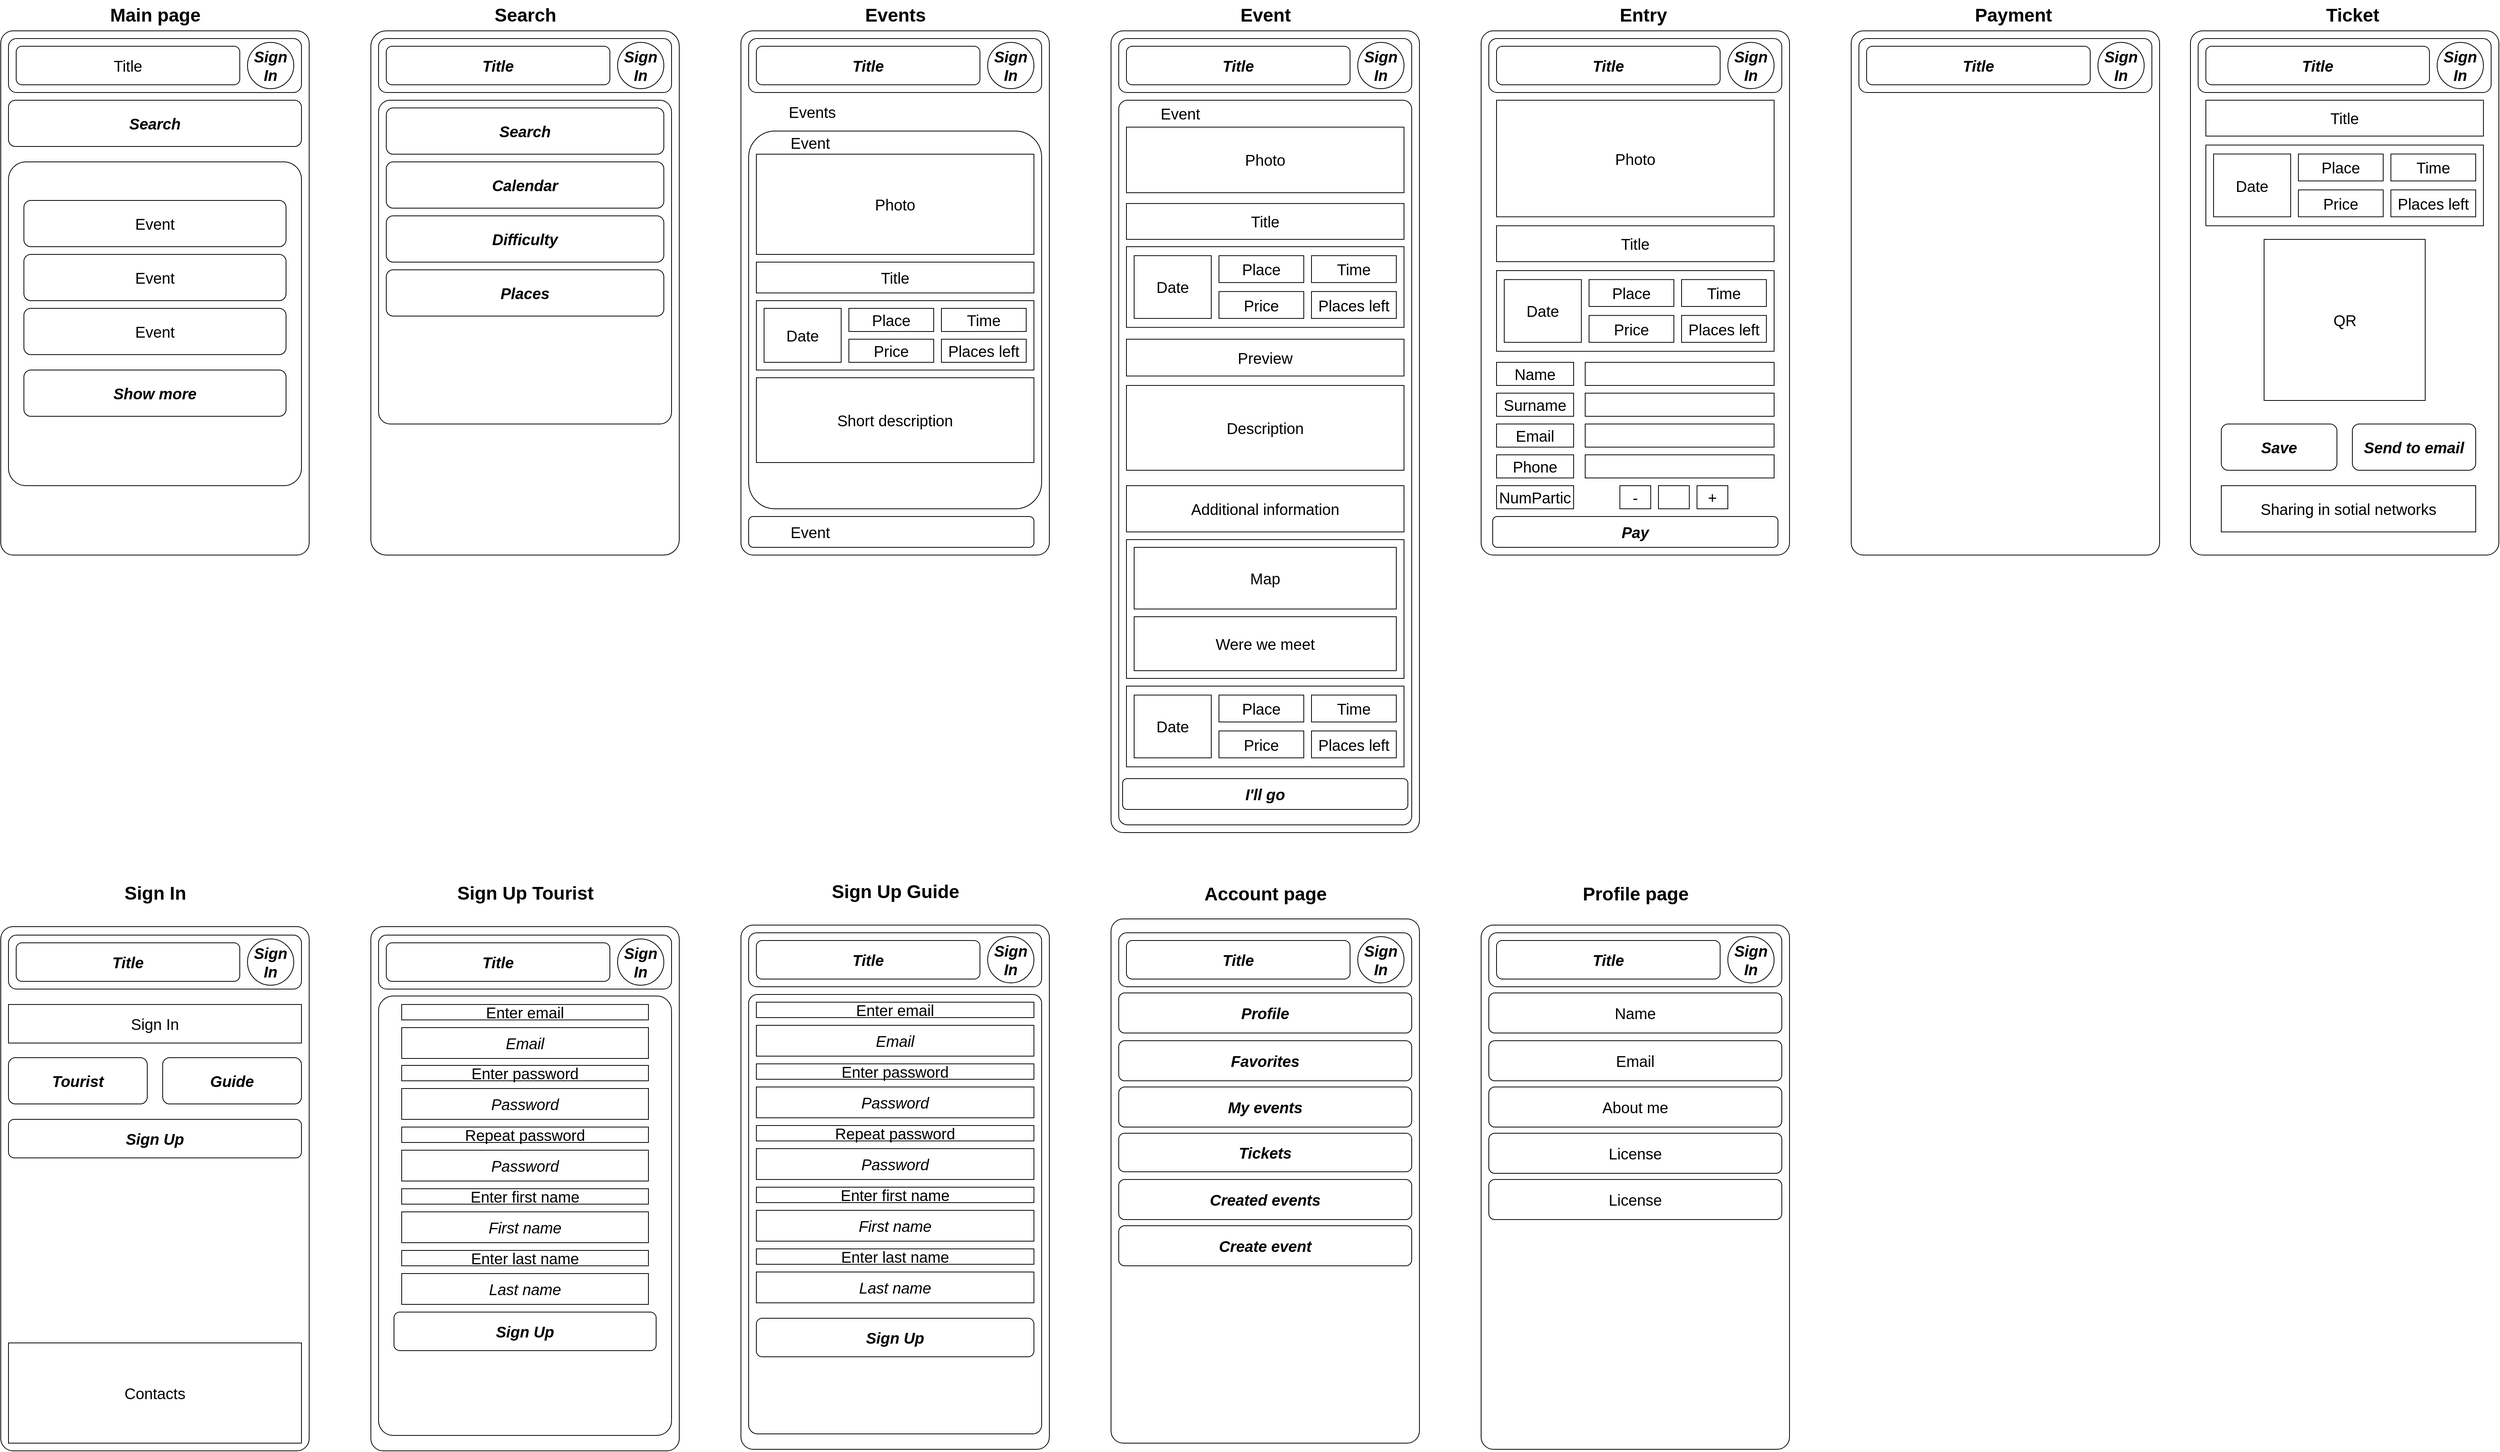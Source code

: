 <mxfile version="17.2.4" type="device" pages="2"><diagram id="Or9X5rwQMXq3sK1BI55l" name="Страница 1"><mxGraphModel dx="1289" dy="1193" grid="1" gridSize="10" guides="1" tooltips="1" connect="1" arrows="1" fold="1" page="1" pageScale="1" pageWidth="3300" pageHeight="2339" math="0" shadow="0"><root><mxCell id="0"/><mxCell id="1" parent="0"/><mxCell id="UX6p7ovfD9A0KJirAvox-185" value="" style="rounded=1;whiteSpace=wrap;html=1;fillColor=none;arcSize=4;" parent="1" vertex="1"><mxGeometry x="2440" y="40" width="400" height="680" as="geometry"/></mxCell><mxCell id="UX6p7ovfD9A0KJirAvox-59" value="" style="rounded=1;whiteSpace=wrap;html=1;fillColor=none;arcSize=4;" parent="1" vertex="1"><mxGeometry x="1480" y="40" width="400" height="1040" as="geometry"/></mxCell><mxCell id="UX6p7ovfD9A0KJirAvox-88" value="" style="rounded=0;whiteSpace=wrap;html=1;fontSize=20;fillColor=none;" parent="1" vertex="1"><mxGeometry x="1500" y="700" width="360" height="180" as="geometry"/></mxCell><mxCell id="UX6p7ovfD9A0KJirAvox-65" value="" style="rounded=1;whiteSpace=wrap;html=1;fillColor=none;arcSize=3;" parent="1" vertex="1"><mxGeometry x="1490" y="130" width="380" height="940" as="geometry"/></mxCell><mxCell id="_Z68udTnK4cWiZSGO0DF-2" value="" style="rounded=1;whiteSpace=wrap;html=1;fillColor=none;arcSize=4;" parent="1" vertex="1"><mxGeometry x="520" y="1202" width="400" height="680" as="geometry"/></mxCell><mxCell id="_Z68udTnK4cWiZSGO0DF-22" value="" style="rounded=1;whiteSpace=wrap;html=1;fontSize=20;fillColor=none;arcSize=5;" parent="1" vertex="1"><mxGeometry x="530" y="1292" width="380" height="570" as="geometry"/></mxCell><mxCell id="UX6p7ovfD9A0KJirAvox-219" value="" style="rounded=1;whiteSpace=wrap;html=1;fillColor=none;arcSize=4;" parent="1" vertex="1"><mxGeometry x="2880" y="40" width="400" height="680" as="geometry"/></mxCell><mxCell id="UX6p7ovfD9A0KJirAvox-231" value="" style="rounded=0;whiteSpace=wrap;html=1;fontSize=20;fillColor=none;" parent="1" vertex="1"><mxGeometry x="2900" y="188.158" width="360" height="104.694" as="geometry"/></mxCell><mxCell id="UX6p7ovfD9A0KJirAvox-1" value="" style="rounded=1;whiteSpace=wrap;html=1;fillColor=none;arcSize=4;" parent="1" vertex="1"><mxGeometry x="40" y="40" width="400" height="680" as="geometry"/></mxCell><mxCell id="UX6p7ovfD9A0KJirAvox-12" value="" style="group" parent="1" vertex="1" connectable="0"><mxGeometry x="50" y="210" width="380" height="420" as="geometry"/></mxCell><mxCell id="UX6p7ovfD9A0KJirAvox-6" value="" style="rounded=1;whiteSpace=wrap;html=1;fillColor=none;arcSize=6;" parent="UX6p7ovfD9A0KJirAvox-12" vertex="1"><mxGeometry width="380" height="420" as="geometry"/></mxCell><mxCell id="UX6p7ovfD9A0KJirAvox-7" value="&lt;font style=&quot;font-size: 20px&quot;&gt;Event&lt;/font&gt;" style="rounded=1;whiteSpace=wrap;html=1;fillColor=none;" parent="UX6p7ovfD9A0KJirAvox-12" vertex="1"><mxGeometry x="20" y="50" width="340" height="60" as="geometry"/></mxCell><mxCell id="UX6p7ovfD9A0KJirAvox-8" value="&lt;font style=&quot;font-size: 20px&quot;&gt;Event&lt;/font&gt;" style="rounded=1;whiteSpace=wrap;html=1;fillColor=none;" parent="UX6p7ovfD9A0KJirAvox-12" vertex="1"><mxGeometry x="20" y="120" width="340" height="60" as="geometry"/></mxCell><mxCell id="UX6p7ovfD9A0KJirAvox-9" value="&lt;font style=&quot;font-size: 20px&quot;&gt;Event&lt;/font&gt;" style="rounded=1;whiteSpace=wrap;html=1;fillColor=none;" parent="UX6p7ovfD9A0KJirAvox-12" vertex="1"><mxGeometry x="20" y="190" width="340" height="60" as="geometry"/></mxCell><mxCell id="UX6p7ovfD9A0KJirAvox-10" value="&lt;font style=&quot;font-size: 20px&quot;&gt;&lt;i&gt;&lt;b&gt;Show more&lt;/b&gt;&lt;/i&gt;&lt;/font&gt;" style="rounded=1;whiteSpace=wrap;html=1;fillColor=none;" parent="UX6p7ovfD9A0KJirAvox-12" vertex="1"><mxGeometry x="20" y="270" width="340" height="60" as="geometry"/></mxCell><mxCell id="UX6p7ovfD9A0KJirAvox-13" value="&lt;font style=&quot;font-size: 20px&quot;&gt;&lt;b&gt;&lt;i&gt;Search&lt;/i&gt;&lt;/b&gt;&lt;/font&gt;" style="rounded=1;whiteSpace=wrap;html=1;fillColor=none;" parent="1" vertex="1"><mxGeometry x="50" y="130" width="380" height="60" as="geometry"/></mxCell><mxCell id="UX6p7ovfD9A0KJirAvox-14" value="" style="rounded=1;whiteSpace=wrap;html=1;fillColor=none;arcSize=5;" parent="1" vertex="1"><mxGeometry x="520" y="40" width="400" height="680" as="geometry"/></mxCell><mxCell id="UX6p7ovfD9A0KJirAvox-18" value="" style="group" parent="1" vertex="1" connectable="0"><mxGeometry x="530" y="130" width="380" height="420" as="geometry"/></mxCell><mxCell id="UX6p7ovfD9A0KJirAvox-19" value="" style="rounded=1;whiteSpace=wrap;html=1;fillColor=none;arcSize=4;" parent="UX6p7ovfD9A0KJirAvox-18" vertex="1"><mxGeometry width="380" height="420" as="geometry"/></mxCell><mxCell id="UX6p7ovfD9A0KJirAvox-20" value="&lt;font style=&quot;font-size: 20px&quot;&gt;Search&lt;/font&gt;" style="rounded=1;whiteSpace=wrap;html=1;fillColor=none;fontStyle=3" parent="UX6p7ovfD9A0KJirAvox-18" vertex="1"><mxGeometry x="10" y="10" width="360" height="60" as="geometry"/></mxCell><mxCell id="UX6p7ovfD9A0KJirAvox-25" value="&lt;font style=&quot;font-size: 20px&quot;&gt;Calendar&lt;/font&gt;" style="rounded=1;whiteSpace=wrap;html=1;fillColor=none;fontStyle=3" parent="UX6p7ovfD9A0KJirAvox-18" vertex="1"><mxGeometry x="10" y="80" width="360" height="60" as="geometry"/></mxCell><mxCell id="UX6p7ovfD9A0KJirAvox-26" value="&lt;font style=&quot;font-size: 20px&quot;&gt;Difficulty&lt;/font&gt;" style="rounded=1;whiteSpace=wrap;html=1;fillColor=none;fontStyle=3" parent="UX6p7ovfD9A0KJirAvox-18" vertex="1"><mxGeometry x="10" y="150" width="360" height="60" as="geometry"/></mxCell><mxCell id="UX6p7ovfD9A0KJirAvox-27" value="&lt;font style=&quot;font-size: 20px&quot;&gt;Places&lt;/font&gt;" style="rounded=1;whiteSpace=wrap;html=1;fillColor=none;fontStyle=3" parent="UX6p7ovfD9A0KJirAvox-18" vertex="1"><mxGeometry x="10" y="220" width="360" height="60" as="geometry"/></mxCell><mxCell id="UX6p7ovfD9A0KJirAvox-29" value="" style="rounded=1;whiteSpace=wrap;html=1;fillColor=none;arcSize=4;" parent="1" vertex="1"><mxGeometry x="1000" y="40" width="400" height="680" as="geometry"/></mxCell><mxCell id="UX6p7ovfD9A0KJirAvox-55" value="" style="group" parent="1" vertex="1" connectable="0"><mxGeometry x="1010" y="170" width="380" height="490" as="geometry"/></mxCell><mxCell id="UX6p7ovfD9A0KJirAvox-34" value="" style="rounded=1;whiteSpace=wrap;html=1;fillColor=none;arcSize=9;" parent="UX6p7ovfD9A0KJirAvox-55" vertex="1"><mxGeometry width="380" height="490" as="geometry"/></mxCell><mxCell id="UX6p7ovfD9A0KJirAvox-45" value="Photo" style="rounded=0;whiteSpace=wrap;html=1;fontSize=20;fillColor=none;" parent="UX6p7ovfD9A0KJirAvox-55" vertex="1"><mxGeometry x="10" y="30" width="360" height="130" as="geometry"/></mxCell><mxCell id="UX6p7ovfD9A0KJirAvox-46" value="Title" style="rounded=0;whiteSpace=wrap;html=1;fontSize=20;fillColor=none;" parent="UX6p7ovfD9A0KJirAvox-55" vertex="1"><mxGeometry x="10" y="170" width="360" height="40" as="geometry"/></mxCell><mxCell id="UX6p7ovfD9A0KJirAvox-47" value="" style="rounded=0;whiteSpace=wrap;html=1;fontSize=20;fillColor=none;" parent="UX6p7ovfD9A0KJirAvox-55" vertex="1"><mxGeometry x="10" y="220" width="360" height="90" as="geometry"/></mxCell><mxCell id="UX6p7ovfD9A0KJirAvox-48" value="Date" style="rounded=0;whiteSpace=wrap;html=1;fontSize=20;fillColor=none;" parent="UX6p7ovfD9A0KJirAvox-55" vertex="1"><mxGeometry x="20" y="230" width="100" height="70" as="geometry"/></mxCell><mxCell id="UX6p7ovfD9A0KJirAvox-49" value="Place" style="rounded=0;whiteSpace=wrap;html=1;fontSize=20;fillColor=none;" parent="UX6p7ovfD9A0KJirAvox-55" vertex="1"><mxGeometry x="130" y="230" width="110" height="30" as="geometry"/></mxCell><mxCell id="UX6p7ovfD9A0KJirAvox-50" value="Time" style="rounded=0;whiteSpace=wrap;html=1;fontSize=20;fillColor=none;" parent="UX6p7ovfD9A0KJirAvox-55" vertex="1"><mxGeometry x="250" y="230" width="110" height="30" as="geometry"/></mxCell><mxCell id="UX6p7ovfD9A0KJirAvox-52" value="Price" style="rounded=0;whiteSpace=wrap;html=1;fontSize=20;fillColor=none;" parent="UX6p7ovfD9A0KJirAvox-55" vertex="1"><mxGeometry x="130" y="270" width="110" height="30" as="geometry"/></mxCell><mxCell id="UX6p7ovfD9A0KJirAvox-53" value="Places left" style="rounded=0;whiteSpace=wrap;html=1;fontSize=20;fillColor=none;" parent="UX6p7ovfD9A0KJirAvox-55" vertex="1"><mxGeometry x="250" y="270" width="110" height="30" as="geometry"/></mxCell><mxCell id="UX6p7ovfD9A0KJirAvox-54" value="Short description" style="rounded=0;whiteSpace=wrap;html=1;fontSize=20;fillColor=none;" parent="UX6p7ovfD9A0KJirAvox-55" vertex="1"><mxGeometry x="10" y="320" width="360" height="110" as="geometry"/></mxCell><mxCell id="UX6p7ovfD9A0KJirAvox-56" value="Event" style="text;html=1;strokeColor=none;fillColor=none;align=center;verticalAlign=middle;whiteSpace=wrap;rounded=0;fontSize=20;" parent="UX6p7ovfD9A0KJirAvox-55" vertex="1"><mxGeometry x="50" width="60" height="30" as="geometry"/></mxCell><mxCell id="UX6p7ovfD9A0KJirAvox-57" value="" style="rounded=1;whiteSpace=wrap;html=1;fontSize=20;fillColor=none;" parent="1" vertex="1"><mxGeometry x="1010" y="670" width="370" height="40" as="geometry"/></mxCell><mxCell id="UX6p7ovfD9A0KJirAvox-58" value="Event" style="text;html=1;strokeColor=none;fillColor=none;align=center;verticalAlign=middle;whiteSpace=wrap;rounded=0;fontSize=20;" parent="1" vertex="1"><mxGeometry x="1060" y="675" width="60" height="30" as="geometry"/></mxCell><mxCell id="UX6p7ovfD9A0KJirAvox-78" value="Events" style="text;html=1;strokeColor=none;fillColor=none;align=left;verticalAlign=middle;whiteSpace=wrap;rounded=0;fontSize=20;" parent="1" vertex="1"><mxGeometry x="1060" y="130" width="60" height="30" as="geometry"/></mxCell><mxCell id="UX6p7ovfD9A0KJirAvox-91" value="Map" style="rounded=0;whiteSpace=wrap;html=1;fontSize=20;fillColor=none;" parent="1" vertex="1"><mxGeometry x="1510" y="710" width="340" height="80" as="geometry"/></mxCell><mxCell id="UX6p7ovfD9A0KJirAvox-95" value="" style="rounded=1;whiteSpace=wrap;html=1;fillColor=none;arcSize=4;" parent="1" vertex="1"><mxGeometry x="1960" y="40" width="400" height="680" as="geometry"/></mxCell><mxCell id="UX6p7ovfD9A0KJirAvox-129" value="Main page" style="text;strokeColor=none;fillColor=none;html=1;fontSize=24;fontStyle=1;verticalAlign=middle;align=center;" parent="1" vertex="1"><mxGeometry x="190" width="100" height="40" as="geometry"/></mxCell><mxCell id="UX6p7ovfD9A0KJirAvox-130" value="Search" style="text;strokeColor=none;fillColor=none;html=1;fontSize=24;fontStyle=1;verticalAlign=middle;align=center;" parent="1" vertex="1"><mxGeometry x="670" width="100" height="40" as="geometry"/></mxCell><mxCell id="UX6p7ovfD9A0KJirAvox-131" value="Events" style="text;strokeColor=none;fillColor=none;html=1;fontSize=24;fontStyle=1;verticalAlign=middle;align=center;" parent="1" vertex="1"><mxGeometry x="1150" width="100" height="40" as="geometry"/></mxCell><mxCell id="UX6p7ovfD9A0KJirAvox-132" value="Event" style="text;strokeColor=none;fillColor=none;html=1;fontSize=24;fontStyle=1;verticalAlign=middle;align=center;" parent="1" vertex="1"><mxGeometry x="1630" width="100" height="40" as="geometry"/></mxCell><mxCell id="UX6p7ovfD9A0KJirAvox-133" value="Entry" style="text;strokeColor=none;fillColor=none;html=1;fontSize=24;fontStyle=1;verticalAlign=middle;align=center;" parent="1" vertex="1"><mxGeometry x="2120" width="100" height="40" as="geometry"/></mxCell><mxCell id="UX6p7ovfD9A0KJirAvox-66" value="Photo" style="rounded=0;whiteSpace=wrap;html=1;fontSize=20;fillColor=none;" parent="1" vertex="1"><mxGeometry x="1500" y="164.9" width="360" height="85.1" as="geometry"/></mxCell><mxCell id="UX6p7ovfD9A0KJirAvox-67" value="Title" style="rounded=0;whiteSpace=wrap;html=1;fontSize=20;fillColor=none;" parent="1" vertex="1"><mxGeometry x="1500" y="263.975" width="360" height="46.531" as="geometry"/></mxCell><mxCell id="UX6p7ovfD9A0KJirAvox-74" value="Preview" style="rounded=0;whiteSpace=wrap;html=1;fontSize=20;fillColor=none;" parent="1" vertex="1"><mxGeometry x="1500" y="440" width="360" height="47.76" as="geometry"/></mxCell><mxCell id="UX6p7ovfD9A0KJirAvox-75" value="Event" style="text;html=1;strokeColor=none;fillColor=none;align=center;verticalAlign=middle;whiteSpace=wrap;rounded=0;fontSize=20;" parent="1" vertex="1"><mxGeometry x="1540" y="130" width="60" height="34.898" as="geometry"/></mxCell><mxCell id="UX6p7ovfD9A0KJirAvox-81" value="" style="group" parent="1" vertex="1" connectable="0"><mxGeometry x="1500" y="889.998" width="360" height="104.694" as="geometry"/></mxCell><mxCell id="UX6p7ovfD9A0KJirAvox-82" value="" style="rounded=0;whiteSpace=wrap;html=1;fontSize=20;fillColor=none;" parent="UX6p7ovfD9A0KJirAvox-81" vertex="1"><mxGeometry width="360" height="104.694" as="geometry"/></mxCell><mxCell id="UX6p7ovfD9A0KJirAvox-83" value="Date" style="rounded=0;whiteSpace=wrap;html=1;fontSize=20;fillColor=none;" parent="UX6p7ovfD9A0KJirAvox-81" vertex="1"><mxGeometry x="10" y="11.633" width="100" height="81.429" as="geometry"/></mxCell><mxCell id="UX6p7ovfD9A0KJirAvox-84" value="Place" style="rounded=0;whiteSpace=wrap;html=1;fontSize=20;fillColor=none;" parent="UX6p7ovfD9A0KJirAvox-81" vertex="1"><mxGeometry x="120" y="11.633" width="110" height="34.898" as="geometry"/></mxCell><mxCell id="UX6p7ovfD9A0KJirAvox-85" value="Time" style="rounded=0;whiteSpace=wrap;html=1;fontSize=20;fillColor=none;" parent="UX6p7ovfD9A0KJirAvox-81" vertex="1"><mxGeometry x="240" y="11.633" width="110" height="34.898" as="geometry"/></mxCell><mxCell id="UX6p7ovfD9A0KJirAvox-86" value="Price" style="rounded=0;whiteSpace=wrap;html=1;fontSize=20;fillColor=none;" parent="UX6p7ovfD9A0KJirAvox-81" vertex="1"><mxGeometry x="120" y="58.163" width="110" height="34.898" as="geometry"/></mxCell><mxCell id="UX6p7ovfD9A0KJirAvox-87" value="Places left" style="rounded=0;whiteSpace=wrap;html=1;fontSize=20;fillColor=none;" parent="UX6p7ovfD9A0KJirAvox-81" vertex="1"><mxGeometry x="240" y="58.163" width="110" height="34.898" as="geometry"/></mxCell><mxCell id="UX6p7ovfD9A0KJirAvox-90" value="&lt;i&gt;&lt;b&gt;I'll go&lt;/b&gt;&lt;/i&gt;" style="rounded=1;whiteSpace=wrap;html=1;fontSize=20;fillColor=none;" parent="1" vertex="1"><mxGeometry x="1495" y="1010" width="370" height="40" as="geometry"/></mxCell><mxCell id="UX6p7ovfD9A0KJirAvox-92" value="Were we meet" style="rounded=0;whiteSpace=wrap;html=1;fontSize=20;fillColor=none;" parent="1" vertex="1"><mxGeometry x="1510" y="800" width="340" height="70" as="geometry"/></mxCell><mxCell id="UX6p7ovfD9A0KJirAvox-94" value="Additional information" style="rounded=0;whiteSpace=wrap;html=1;fontSize=20;fillColor=none;" parent="1" vertex="1"><mxGeometry x="1500" y="630" width="360" height="60" as="geometry"/></mxCell><mxCell id="UX6p7ovfD9A0KJirAvox-68" value="" style="rounded=0;whiteSpace=wrap;html=1;fontSize=20;fillColor=none;" parent="1" vertex="1"><mxGeometry x="1500" y="319.998" width="360" height="104.694" as="geometry"/></mxCell><mxCell id="UX6p7ovfD9A0KJirAvox-69" value="Date" style="rounded=0;whiteSpace=wrap;html=1;fontSize=20;fillColor=none;" parent="1" vertex="1"><mxGeometry x="1510" y="331.631" width="100" height="81.429" as="geometry"/></mxCell><mxCell id="UX6p7ovfD9A0KJirAvox-70" value="Place" style="rounded=0;whiteSpace=wrap;html=1;fontSize=20;fillColor=none;" parent="1" vertex="1"><mxGeometry x="1620" y="331.631" width="110" height="34.898" as="geometry"/></mxCell><mxCell id="UX6p7ovfD9A0KJirAvox-71" value="Time" style="rounded=0;whiteSpace=wrap;html=1;fontSize=20;fillColor=none;" parent="1" vertex="1"><mxGeometry x="1740" y="331.631" width="110" height="34.898" as="geometry"/></mxCell><mxCell id="UX6p7ovfD9A0KJirAvox-72" value="Price" style="rounded=0;whiteSpace=wrap;html=1;fontSize=20;fillColor=none;" parent="1" vertex="1"><mxGeometry x="1620" y="378.162" width="110" height="34.898" as="geometry"/></mxCell><mxCell id="UX6p7ovfD9A0KJirAvox-73" value="Places left" style="rounded=0;whiteSpace=wrap;html=1;fontSize=20;fillColor=none;" parent="1" vertex="1"><mxGeometry x="1740" y="378.162" width="110" height="34.898" as="geometry"/></mxCell><mxCell id="UX6p7ovfD9A0KJirAvox-162" value="" style="rounded=0;whiteSpace=wrap;html=1;fontSize=20;fillColor=none;" parent="1" vertex="1"><mxGeometry x="1980" y="351.018" width="360" height="104.694" as="geometry"/></mxCell><mxCell id="UX6p7ovfD9A0KJirAvox-163" value="Date" style="rounded=0;whiteSpace=wrap;html=1;fontSize=20;fillColor=none;" parent="1" vertex="1"><mxGeometry x="1990" y="362.651" width="100" height="81.429" as="geometry"/></mxCell><mxCell id="UX6p7ovfD9A0KJirAvox-164" value="Place" style="rounded=0;whiteSpace=wrap;html=1;fontSize=20;fillColor=none;" parent="1" vertex="1"><mxGeometry x="2100" y="362.651" width="110" height="34.898" as="geometry"/></mxCell><mxCell id="UX6p7ovfD9A0KJirAvox-165" value="Time" style="rounded=0;whiteSpace=wrap;html=1;fontSize=20;fillColor=none;" parent="1" vertex="1"><mxGeometry x="2220" y="362.651" width="110" height="34.898" as="geometry"/></mxCell><mxCell id="UX6p7ovfD9A0KJirAvox-166" value="Price" style="rounded=0;whiteSpace=wrap;html=1;fontSize=20;fillColor=none;" parent="1" vertex="1"><mxGeometry x="2100" y="409.182" width="110" height="34.898" as="geometry"/></mxCell><mxCell id="UX6p7ovfD9A0KJirAvox-167" value="Places left" style="rounded=0;whiteSpace=wrap;html=1;fontSize=20;fillColor=none;" parent="1" vertex="1"><mxGeometry x="2220" y="409.182" width="110" height="34.898" as="geometry"/></mxCell><mxCell id="UX6p7ovfD9A0KJirAvox-168" value="Title" style="rounded=0;whiteSpace=wrap;html=1;fontSize=20;fillColor=none;" parent="1" vertex="1"><mxGeometry x="1980" y="292.855" width="360" height="46.531" as="geometry"/></mxCell><mxCell id="UX6p7ovfD9A0KJirAvox-169" value="Photo" style="rounded=0;whiteSpace=wrap;html=1;fontSize=20;fillColor=none;" parent="1" vertex="1"><mxGeometry x="1980" y="129.998" width="360" height="151.224" as="geometry"/></mxCell><mxCell id="UX6p7ovfD9A0KJirAvox-170" value="" style="rounded=0;whiteSpace=wrap;html=1;fontSize=20;fillColor=none;" parent="1" vertex="1"><mxGeometry x="2095" y="470" width="245" height="30" as="geometry"/></mxCell><mxCell id="UX6p7ovfD9A0KJirAvox-171" value="Name" style="rounded=0;whiteSpace=wrap;html=1;fontSize=20;fillColor=none;" parent="1" vertex="1"><mxGeometry x="1980" y="470" width="100" height="30" as="geometry"/></mxCell><mxCell id="UX6p7ovfD9A0KJirAvox-173" value="" style="rounded=0;whiteSpace=wrap;html=1;fontSize=20;fillColor=none;" parent="1" vertex="1"><mxGeometry x="2095" y="510" width="245" height="30" as="geometry"/></mxCell><mxCell id="UX6p7ovfD9A0KJirAvox-174" value="Surname" style="rounded=0;whiteSpace=wrap;html=1;fontSize=20;fillColor=none;" parent="1" vertex="1"><mxGeometry x="1980" y="510" width="100" height="30" as="geometry"/></mxCell><mxCell id="UX6p7ovfD9A0KJirAvox-175" value="" style="rounded=0;whiteSpace=wrap;html=1;fontSize=20;fillColor=none;" parent="1" vertex="1"><mxGeometry x="2095" y="550" width="245" height="30" as="geometry"/></mxCell><mxCell id="UX6p7ovfD9A0KJirAvox-176" value="Email" style="rounded=0;whiteSpace=wrap;html=1;fontSize=20;fillColor=none;" parent="1" vertex="1"><mxGeometry x="1980" y="550" width="100" height="30" as="geometry"/></mxCell><mxCell id="UX6p7ovfD9A0KJirAvox-177" value="" style="rounded=0;whiteSpace=wrap;html=1;fontSize=20;fillColor=none;" parent="1" vertex="1"><mxGeometry x="2095" y="590" width="245" height="30" as="geometry"/></mxCell><mxCell id="UX6p7ovfD9A0KJirAvox-178" value="Phone" style="rounded=0;whiteSpace=wrap;html=1;fontSize=20;fillColor=none;" parent="1" vertex="1"><mxGeometry x="1980" y="590" width="100" height="30" as="geometry"/></mxCell><mxCell id="UX6p7ovfD9A0KJirAvox-180" value="NumPartic" style="rounded=0;whiteSpace=wrap;html=1;fontSize=20;fillColor=none;" parent="1" vertex="1"><mxGeometry x="1980" y="630" width="100" height="30" as="geometry"/></mxCell><mxCell id="UX6p7ovfD9A0KJirAvox-181" value="" style="rounded=0;whiteSpace=wrap;html=1;fontSize=20;fillColor=none;" parent="1" vertex="1"><mxGeometry x="2190" y="630" width="40" height="30" as="geometry"/></mxCell><mxCell id="UX6p7ovfD9A0KJirAvox-182" value="-" style="rounded=0;whiteSpace=wrap;html=1;fontSize=20;fillColor=none;" parent="1" vertex="1"><mxGeometry x="2140" y="630" width="40" height="30" as="geometry"/></mxCell><mxCell id="UX6p7ovfD9A0KJirAvox-183" value="+" style="rounded=0;whiteSpace=wrap;html=1;fontSize=20;fillColor=none;" parent="1" vertex="1"><mxGeometry x="2240" y="630" width="40" height="30" as="geometry"/></mxCell><mxCell id="UX6p7ovfD9A0KJirAvox-184" value="&lt;i&gt;&lt;b&gt;Pay&lt;/b&gt;&lt;/i&gt;" style="rounded=1;whiteSpace=wrap;html=1;fontSize=20;fillColor=none;" parent="1" vertex="1"><mxGeometry x="1975" y="670" width="370" height="40" as="geometry"/></mxCell><mxCell id="UX6p7ovfD9A0KJirAvox-189" value="Payment" style="text;strokeColor=none;fillColor=none;html=1;fontSize=24;fontStyle=1;verticalAlign=middle;align=center;" parent="1" vertex="1"><mxGeometry x="2600" width="100" height="40" as="geometry"/></mxCell><mxCell id="UX6p7ovfD9A0KJirAvox-213" value="" style="group" parent="1" vertex="1" connectable="0"><mxGeometry x="2450" y="50" width="380" height="70" as="geometry"/></mxCell><mxCell id="UX6p7ovfD9A0KJirAvox-186" value="" style="rounded=1;whiteSpace=wrap;html=1;fillColor=none;" parent="UX6p7ovfD9A0KJirAvox-213" vertex="1"><mxGeometry width="380" height="70" as="geometry"/></mxCell><mxCell id="UX6p7ovfD9A0KJirAvox-187" value="&lt;font style=&quot;font-size: 20px&quot;&gt;Title&lt;/font&gt;" style="rounded=1;whiteSpace=wrap;html=1;fillColor=none;fontStyle=3" parent="UX6p7ovfD9A0KJirAvox-213" vertex="1"><mxGeometry x="10" y="10" width="290" height="50" as="geometry"/></mxCell><mxCell id="UX6p7ovfD9A0KJirAvox-188" value="&lt;font style=&quot;font-size: 20px&quot;&gt;Sign In&lt;/font&gt;" style="ellipse;whiteSpace=wrap;html=1;aspect=fixed;fillColor=none;fontStyle=3" parent="UX6p7ovfD9A0KJirAvox-213" vertex="1"><mxGeometry x="310" y="5" width="60" height="60" as="geometry"/></mxCell><mxCell id="UX6p7ovfD9A0KJirAvox-214" value="" style="group" parent="1" vertex="1" connectable="0"><mxGeometry x="1970" y="50" width="380" height="70" as="geometry"/></mxCell><mxCell id="UX6p7ovfD9A0KJirAvox-96" value="" style="rounded=1;whiteSpace=wrap;html=1;fillColor=none;" parent="UX6p7ovfD9A0KJirAvox-214" vertex="1"><mxGeometry width="380" height="70" as="geometry"/></mxCell><mxCell id="UX6p7ovfD9A0KJirAvox-97" value="&lt;font style=&quot;font-size: 20px&quot;&gt;Title&lt;/font&gt;" style="rounded=1;whiteSpace=wrap;html=1;fillColor=none;fontStyle=3" parent="UX6p7ovfD9A0KJirAvox-214" vertex="1"><mxGeometry x="10" y="10" width="290" height="50" as="geometry"/></mxCell><mxCell id="UX6p7ovfD9A0KJirAvox-98" value="&lt;font style=&quot;font-size: 20px&quot;&gt;Sign In&lt;/font&gt;" style="ellipse;whiteSpace=wrap;html=1;aspect=fixed;fillColor=none;fontStyle=3" parent="UX6p7ovfD9A0KJirAvox-214" vertex="1"><mxGeometry x="310" y="5" width="60" height="60" as="geometry"/></mxCell><mxCell id="UX6p7ovfD9A0KJirAvox-215" value="" style="group" parent="1" vertex="1" connectable="0"><mxGeometry x="1490" y="50" width="380" height="70" as="geometry"/></mxCell><mxCell id="UX6p7ovfD9A0KJirAvox-60" value="" style="rounded=1;whiteSpace=wrap;html=1;fillColor=none;" parent="UX6p7ovfD9A0KJirAvox-215" vertex="1"><mxGeometry width="380" height="70" as="geometry"/></mxCell><mxCell id="UX6p7ovfD9A0KJirAvox-61" value="&lt;font style=&quot;font-size: 20px&quot;&gt;Title&lt;/font&gt;" style="rounded=1;whiteSpace=wrap;html=1;fillColor=none;fontStyle=3" parent="UX6p7ovfD9A0KJirAvox-215" vertex="1"><mxGeometry x="10" y="10" width="290" height="50" as="geometry"/></mxCell><mxCell id="UX6p7ovfD9A0KJirAvox-62" value="&lt;font style=&quot;font-size: 20px&quot;&gt;Sign In&lt;/font&gt;" style="ellipse;whiteSpace=wrap;html=1;aspect=fixed;fillColor=none;fontStyle=3" parent="UX6p7ovfD9A0KJirAvox-215" vertex="1"><mxGeometry x="310" y="5" width="60" height="60" as="geometry"/></mxCell><mxCell id="UX6p7ovfD9A0KJirAvox-216" value="" style="group" parent="1" vertex="1" connectable="0"><mxGeometry x="1010" y="50" width="380" height="70" as="geometry"/></mxCell><mxCell id="UX6p7ovfD9A0KJirAvox-30" value="" style="rounded=1;whiteSpace=wrap;html=1;fillColor=none;" parent="UX6p7ovfD9A0KJirAvox-216" vertex="1"><mxGeometry width="380" height="70" as="geometry"/></mxCell><mxCell id="UX6p7ovfD9A0KJirAvox-31" value="&lt;font style=&quot;font-size: 20px&quot;&gt;Title&lt;/font&gt;" style="rounded=1;whiteSpace=wrap;html=1;fillColor=none;fontStyle=3" parent="UX6p7ovfD9A0KJirAvox-216" vertex="1"><mxGeometry x="10" y="10" width="290" height="50" as="geometry"/></mxCell><mxCell id="UX6p7ovfD9A0KJirAvox-32" value="&lt;font style=&quot;font-size: 20px&quot;&gt;Sign In&lt;/font&gt;" style="ellipse;whiteSpace=wrap;html=1;aspect=fixed;fillColor=none;fontStyle=3" parent="UX6p7ovfD9A0KJirAvox-216" vertex="1"><mxGeometry x="310" y="5" width="60" height="60" as="geometry"/></mxCell><mxCell id="UX6p7ovfD9A0KJirAvox-217" value="" style="group" parent="1" vertex="1" connectable="0"><mxGeometry x="530" y="50" width="380" height="70" as="geometry"/></mxCell><mxCell id="UX6p7ovfD9A0KJirAvox-15" value="" style="rounded=1;whiteSpace=wrap;html=1;fillColor=none;" parent="UX6p7ovfD9A0KJirAvox-217" vertex="1"><mxGeometry width="380" height="70" as="geometry"/></mxCell><mxCell id="UX6p7ovfD9A0KJirAvox-16" value="&lt;font style=&quot;font-size: 20px&quot;&gt;Title&lt;/font&gt;" style="rounded=1;whiteSpace=wrap;html=1;fillColor=none;fontStyle=3" parent="UX6p7ovfD9A0KJirAvox-217" vertex="1"><mxGeometry x="10" y="10" width="290" height="50" as="geometry"/></mxCell><mxCell id="UX6p7ovfD9A0KJirAvox-17" value="&lt;font style=&quot;font-size: 20px&quot;&gt;Sign In&lt;/font&gt;" style="ellipse;whiteSpace=wrap;html=1;aspect=fixed;fillColor=none;fontStyle=3" parent="UX6p7ovfD9A0KJirAvox-217" vertex="1"><mxGeometry x="310" y="5" width="60" height="60" as="geometry"/></mxCell><mxCell id="UX6p7ovfD9A0KJirAvox-218" value="" style="group" parent="1" vertex="1" connectable="0"><mxGeometry x="50" y="50" width="380" height="70" as="geometry"/></mxCell><mxCell id="UX6p7ovfD9A0KJirAvox-3" value="" style="rounded=1;whiteSpace=wrap;html=1;fillColor=none;" parent="UX6p7ovfD9A0KJirAvox-218" vertex="1"><mxGeometry width="380" height="70" as="geometry"/></mxCell><mxCell id="UX6p7ovfD9A0KJirAvox-4" value="&lt;font style=&quot;font-size: 20px&quot;&gt;Title&lt;/font&gt;" style="rounded=1;whiteSpace=wrap;html=1;fillColor=none;" parent="UX6p7ovfD9A0KJirAvox-218" vertex="1"><mxGeometry x="10" y="10" width="290" height="50" as="geometry"/></mxCell><mxCell id="UX6p7ovfD9A0KJirAvox-5" value="&lt;font style=&quot;font-size: 20px&quot;&gt;Sign In&lt;/font&gt;" style="ellipse;whiteSpace=wrap;html=1;aspect=fixed;fillColor=none;fontStyle=3" parent="UX6p7ovfD9A0KJirAvox-218" vertex="1"><mxGeometry x="310" y="5" width="60" height="60" as="geometry"/></mxCell><mxCell id="UX6p7ovfD9A0KJirAvox-220" value="Ticket" style="text;strokeColor=none;fillColor=none;html=1;fontSize=24;fontStyle=1;verticalAlign=middle;align=center;" parent="1" vertex="1"><mxGeometry x="3040" width="100" height="40" as="geometry"/></mxCell><mxCell id="UX6p7ovfD9A0KJirAvox-221" value="" style="group" parent="1" vertex="1" connectable="0"><mxGeometry x="2890" y="50" width="380" height="70" as="geometry"/></mxCell><mxCell id="UX6p7ovfD9A0KJirAvox-222" value="" style="rounded=1;whiteSpace=wrap;html=1;fillColor=none;" parent="UX6p7ovfD9A0KJirAvox-221" vertex="1"><mxGeometry width="380" height="70" as="geometry"/></mxCell><mxCell id="UX6p7ovfD9A0KJirAvox-223" value="&lt;font style=&quot;font-size: 20px&quot;&gt;Title&lt;/font&gt;" style="rounded=1;whiteSpace=wrap;html=1;fillColor=none;fontStyle=3" parent="UX6p7ovfD9A0KJirAvox-221" vertex="1"><mxGeometry x="10" y="10" width="290" height="50" as="geometry"/></mxCell><mxCell id="UX6p7ovfD9A0KJirAvox-224" value="&lt;font style=&quot;font-size: 20px&quot;&gt;Sign In&lt;/font&gt;" style="ellipse;whiteSpace=wrap;html=1;aspect=fixed;fillColor=none;fontStyle=3" parent="UX6p7ovfD9A0KJirAvox-221" vertex="1"><mxGeometry x="310" y="5" width="60" height="60" as="geometry"/></mxCell><mxCell id="UX6p7ovfD9A0KJirAvox-225" value="Title" style="rounded=0;whiteSpace=wrap;html=1;fontSize=20;fillColor=none;" parent="1" vertex="1"><mxGeometry x="2900" y="129.995" width="360" height="46.531" as="geometry"/></mxCell><mxCell id="UX6p7ovfD9A0KJirAvox-226" value="Date" style="rounded=0;whiteSpace=wrap;html=1;fontSize=20;fillColor=none;" parent="1" vertex="1"><mxGeometry x="2910" y="199.791" width="100" height="81.429" as="geometry"/></mxCell><mxCell id="UX6p7ovfD9A0KJirAvox-227" value="Price" style="rounded=0;whiteSpace=wrap;html=1;fontSize=20;fillColor=none;" parent="1" vertex="1"><mxGeometry x="3020" y="246.322" width="110" height="34.898" as="geometry"/></mxCell><mxCell id="UX6p7ovfD9A0KJirAvox-228" value="Place" style="rounded=0;whiteSpace=wrap;html=1;fontSize=20;fillColor=none;" parent="1" vertex="1"><mxGeometry x="3020" y="199.791" width="110" height="34.898" as="geometry"/></mxCell><mxCell id="UX6p7ovfD9A0KJirAvox-229" value="Time" style="rounded=0;whiteSpace=wrap;html=1;fontSize=20;fillColor=none;" parent="1" vertex="1"><mxGeometry x="3140" y="199.791" width="110" height="34.898" as="geometry"/></mxCell><mxCell id="UX6p7ovfD9A0KJirAvox-230" value="Places left" style="rounded=0;whiteSpace=wrap;html=1;fontSize=20;fillColor=none;" parent="1" vertex="1"><mxGeometry x="3140" y="246.322" width="110" height="34.898" as="geometry"/></mxCell><mxCell id="UX6p7ovfD9A0KJirAvox-232" value="QR" style="whiteSpace=wrap;html=1;aspect=fixed;fontSize=20;fillColor=none;" parent="1" vertex="1"><mxGeometry x="2975.51" y="310.51" width="208.98" height="208.98" as="geometry"/></mxCell><mxCell id="UX6p7ovfD9A0KJirAvox-233" value="Save" style="rounded=1;whiteSpace=wrap;html=1;fontSize=20;fillColor=none;fontStyle=3" parent="1" vertex="1"><mxGeometry x="2920" y="550" width="150" height="60" as="geometry"/></mxCell><mxCell id="UX6p7ovfD9A0KJirAvox-234" value="Send to email" style="rounded=1;whiteSpace=wrap;html=1;fontSize=20;fillColor=none;fontStyle=3" parent="1" vertex="1"><mxGeometry x="3090" y="550" width="160" height="60" as="geometry"/></mxCell><mxCell id="UX6p7ovfD9A0KJirAvox-236" value="Sharing in sotial networks" style="rounded=0;whiteSpace=wrap;html=1;fontSize=20;fillColor=none;" parent="1" vertex="1"><mxGeometry x="2920" y="630" width="330" height="60" as="geometry"/></mxCell><mxCell id="UX6p7ovfD9A0KJirAvox-237" value="" style="rounded=1;whiteSpace=wrap;html=1;fillColor=none;arcSize=4;" parent="1" vertex="1"><mxGeometry x="40" y="1202" width="400" height="680" as="geometry"/></mxCell><mxCell id="UX6p7ovfD9A0KJirAvox-245" value="" style="group" parent="1" vertex="1" connectable="0"><mxGeometry x="50" y="1213" width="380" height="70" as="geometry"/></mxCell><mxCell id="UX6p7ovfD9A0KJirAvox-246" value="" style="rounded=1;whiteSpace=wrap;html=1;fillColor=none;" parent="UX6p7ovfD9A0KJirAvox-245" vertex="1"><mxGeometry width="380" height="70" as="geometry"/></mxCell><mxCell id="UX6p7ovfD9A0KJirAvox-247" value="&lt;font style=&quot;font-size: 20px&quot;&gt;Title&lt;/font&gt;" style="rounded=1;whiteSpace=wrap;html=1;fillColor=none;fontStyle=3" parent="UX6p7ovfD9A0KJirAvox-245" vertex="1"><mxGeometry x="10" y="10" width="290" height="50" as="geometry"/></mxCell><mxCell id="UX6p7ovfD9A0KJirAvox-248" value="&lt;font style=&quot;font-size: 20px&quot;&gt;Sign In&lt;/font&gt;" style="ellipse;whiteSpace=wrap;html=1;aspect=fixed;fillColor=none;fontStyle=3" parent="UX6p7ovfD9A0KJirAvox-245" vertex="1"><mxGeometry x="310" y="5" width="60" height="60" as="geometry"/></mxCell><mxCell id="UX6p7ovfD9A0KJirAvox-250" value="Sign In" style="rounded=0;whiteSpace=wrap;html=1;fontSize=20;fillColor=none;" parent="1" vertex="1"><mxGeometry x="50" y="1303" width="380" height="50" as="geometry"/></mxCell><mxCell id="UX6p7ovfD9A0KJirAvox-251" value="&lt;font style=&quot;font-size: 20px&quot;&gt;&lt;i&gt;&lt;b&gt;Tourist&lt;/b&gt;&lt;/i&gt;&lt;/font&gt;" style="rounded=1;whiteSpace=wrap;html=1;fillColor=none;" parent="1" vertex="1"><mxGeometry x="50" y="1372" width="180" height="60" as="geometry"/></mxCell><mxCell id="UX6p7ovfD9A0KJirAvox-252" value="&lt;font style=&quot;font-size: 20px&quot;&gt;&lt;i&gt;&lt;b&gt;Guide&lt;/b&gt;&lt;/i&gt;&lt;/font&gt;" style="rounded=1;whiteSpace=wrap;html=1;fillColor=none;" parent="1" vertex="1"><mxGeometry x="250" y="1372" width="180" height="60" as="geometry"/></mxCell><mxCell id="UX6p7ovfD9A0KJirAvox-254" value="&lt;font style=&quot;font-size: 20px&quot;&gt;&lt;i&gt;&lt;b&gt;Sign Up&lt;/b&gt;&lt;/i&gt;&lt;/font&gt;" style="rounded=1;whiteSpace=wrap;html=1;fillColor=none;" parent="1" vertex="1"><mxGeometry x="50" y="1452" width="380" height="50" as="geometry"/></mxCell><mxCell id="UX6p7ovfD9A0KJirAvox-255" value="Contacts" style="rounded=0;whiteSpace=wrap;html=1;fontSize=20;fillColor=none;" parent="1" vertex="1"><mxGeometry x="50" y="1742" width="380" height="130" as="geometry"/></mxCell><mxCell id="_Z68udTnK4cWiZSGO0DF-1" value="Sign In" style="text;strokeColor=none;fillColor=none;html=1;fontSize=24;fontStyle=1;verticalAlign=middle;align=center;" parent="1" vertex="1"><mxGeometry x="190" y="1139" width="100" height="40" as="geometry"/></mxCell><mxCell id="_Z68udTnK4cWiZSGO0DF-3" value="" style="group;fontStyle=3" parent="1" vertex="1" connectable="0"><mxGeometry x="530" y="1213" width="380" height="70" as="geometry"/></mxCell><mxCell id="_Z68udTnK4cWiZSGO0DF-4" value="" style="rounded=1;whiteSpace=wrap;html=1;fillColor=none;" parent="_Z68udTnK4cWiZSGO0DF-3" vertex="1"><mxGeometry width="380" height="70" as="geometry"/></mxCell><mxCell id="_Z68udTnK4cWiZSGO0DF-5" value="&lt;font style=&quot;font-size: 20px&quot;&gt;Title&lt;/font&gt;" style="rounded=1;whiteSpace=wrap;html=1;fillColor=none;fontStyle=3" parent="_Z68udTnK4cWiZSGO0DF-3" vertex="1"><mxGeometry x="10" y="10" width="290" height="50" as="geometry"/></mxCell><mxCell id="_Z68udTnK4cWiZSGO0DF-6" value="&lt;font style=&quot;font-size: 20px&quot;&gt;Sign In&lt;/font&gt;" style="ellipse;whiteSpace=wrap;html=1;aspect=fixed;fillColor=none;fontStyle=3" parent="_Z68udTnK4cWiZSGO0DF-3" vertex="1"><mxGeometry x="310" y="5" width="60" height="60" as="geometry"/></mxCell><mxCell id="_Z68udTnK4cWiZSGO0DF-7" value="Enter email" style="rounded=0;whiteSpace=wrap;html=1;fontSize=20;fillColor=none;" parent="1" vertex="1"><mxGeometry x="560" y="1303" width="320" height="20" as="geometry"/></mxCell><mxCell id="_Z68udTnK4cWiZSGO0DF-10" value="&lt;font style=&quot;font-size: 20px&quot;&gt;&lt;i&gt;&lt;b&gt;Sign Up&lt;/b&gt;&lt;/i&gt;&lt;/font&gt;" style="rounded=1;whiteSpace=wrap;html=1;fillColor=none;" parent="1" vertex="1"><mxGeometry x="550" y="1702" width="340" height="50" as="geometry"/></mxCell><mxCell id="_Z68udTnK4cWiZSGO0DF-12" value="Sign Up Tourist" style="text;strokeColor=none;fillColor=none;html=1;fontSize=24;fontStyle=1;verticalAlign=middle;align=center;" parent="1" vertex="1"><mxGeometry x="670" y="1139" width="100" height="40" as="geometry"/></mxCell><mxCell id="_Z68udTnK4cWiZSGO0DF-13" value="&lt;font style=&quot;font-size: 20px&quot;&gt;&lt;i&gt;Email&lt;/i&gt;&lt;/font&gt;" style="rounded=0;whiteSpace=wrap;html=1;fillColor=none;" parent="1" vertex="1"><mxGeometry x="560" y="1333" width="320" height="40" as="geometry"/></mxCell><mxCell id="_Z68udTnK4cWiZSGO0DF-14" value="Enter password" style="rounded=0;whiteSpace=wrap;html=1;fontSize=20;fillColor=none;" parent="1" vertex="1"><mxGeometry x="560" y="1382" width="320" height="20" as="geometry"/></mxCell><mxCell id="_Z68udTnK4cWiZSGO0DF-15" value="&lt;font style=&quot;font-size: 20px&quot;&gt;Enter first name&lt;/font&gt;" style="rounded=0;whiteSpace=wrap;html=1;fillColor=none;" parent="1" vertex="1"><mxGeometry x="560" y="1542" width="320" height="20" as="geometry"/></mxCell><mxCell id="_Z68udTnK4cWiZSGO0DF-16" value="&lt;i&gt;Password&lt;/i&gt;" style="rounded=0;whiteSpace=wrap;html=1;fontSize=20;fillColor=none;" parent="1" vertex="1"><mxGeometry x="560" y="1412" width="320" height="40" as="geometry"/></mxCell><mxCell id="_Z68udTnK4cWiZSGO0DF-17" value="Repeat password" style="rounded=0;whiteSpace=wrap;html=1;fontSize=20;fillColor=none;" parent="1" vertex="1"><mxGeometry x="560" y="1462" width="320" height="20" as="geometry"/></mxCell><mxCell id="_Z68udTnK4cWiZSGO0DF-18" value="&lt;i&gt;Password&lt;/i&gt;" style="rounded=0;whiteSpace=wrap;html=1;fontSize=20;fillColor=none;" parent="1" vertex="1"><mxGeometry x="560" y="1492" width="320" height="40" as="geometry"/></mxCell><mxCell id="_Z68udTnK4cWiZSGO0DF-19" value="&lt;i&gt;First name&lt;/i&gt;" style="rounded=0;whiteSpace=wrap;html=1;fontSize=20;fillColor=none;" parent="1" vertex="1"><mxGeometry x="560" y="1572" width="320" height="40" as="geometry"/></mxCell><mxCell id="_Z68udTnK4cWiZSGO0DF-20" value="&lt;font style=&quot;font-size: 20px&quot;&gt;Enter last name&lt;/font&gt;" style="rounded=0;whiteSpace=wrap;html=1;fillColor=none;" parent="1" vertex="1"><mxGeometry x="560" y="1622" width="320" height="20" as="geometry"/></mxCell><mxCell id="_Z68udTnK4cWiZSGO0DF-21" value="&lt;i&gt;Last name&lt;/i&gt;" style="rounded=0;whiteSpace=wrap;html=1;fontSize=20;fillColor=none;" parent="1" vertex="1"><mxGeometry x="560" y="1652" width="320" height="40" as="geometry"/></mxCell><mxCell id="_Z68udTnK4cWiZSGO0DF-23" value="" style="rounded=1;whiteSpace=wrap;html=1;fillColor=none;arcSize=4;" parent="1" vertex="1"><mxGeometry x="1000" y="1200" width="400" height="680" as="geometry"/></mxCell><mxCell id="_Z68udTnK4cWiZSGO0DF-24" value="" style="rounded=1;whiteSpace=wrap;html=1;fontSize=20;fillColor=none;arcSize=3;" parent="1" vertex="1"><mxGeometry x="1010" y="1290" width="380" height="570" as="geometry"/></mxCell><mxCell id="_Z68udTnK4cWiZSGO0DF-25" value="" style="group" parent="1" vertex="1" connectable="0"><mxGeometry x="1010" y="1210" width="380" height="70" as="geometry"/></mxCell><mxCell id="_Z68udTnK4cWiZSGO0DF-26" value="" style="rounded=1;whiteSpace=wrap;html=1;fillColor=none;" parent="_Z68udTnK4cWiZSGO0DF-25" vertex="1"><mxGeometry width="380" height="70" as="geometry"/></mxCell><mxCell id="_Z68udTnK4cWiZSGO0DF-27" value="&lt;font style=&quot;font-size: 20px&quot;&gt;Title&lt;/font&gt;" style="rounded=1;whiteSpace=wrap;html=1;fillColor=none;fontStyle=3" parent="_Z68udTnK4cWiZSGO0DF-25" vertex="1"><mxGeometry x="10" y="10" width="290" height="50" as="geometry"/></mxCell><mxCell id="_Z68udTnK4cWiZSGO0DF-28" value="&lt;font style=&quot;font-size: 20px&quot;&gt;Sign In&lt;/font&gt;" style="ellipse;whiteSpace=wrap;html=1;aspect=fixed;fillColor=none;fontStyle=3" parent="_Z68udTnK4cWiZSGO0DF-25" vertex="1"><mxGeometry x="310" y="5" width="60" height="60" as="geometry"/></mxCell><mxCell id="_Z68udTnK4cWiZSGO0DF-30" value="&lt;font style=&quot;font-size: 20px&quot;&gt;&lt;i&gt;&lt;b&gt;Sign Up&lt;/b&gt;&lt;/i&gt;&lt;/font&gt;" style="rounded=1;whiteSpace=wrap;html=1;fillColor=none;" parent="1" vertex="1"><mxGeometry x="1020" y="1710" width="360" height="50" as="geometry"/></mxCell><mxCell id="_Z68udTnK4cWiZSGO0DF-31" value="Sign Up Guide" style="text;strokeColor=none;fillColor=none;html=1;fontSize=24;fontStyle=1;verticalAlign=middle;align=center;" parent="1" vertex="1"><mxGeometry x="1150" y="1137" width="100" height="40" as="geometry"/></mxCell><mxCell id="_Z68udTnK4cWiZSGO0DF-29" value="Enter email" style="rounded=0;whiteSpace=wrap;html=1;fontSize=20;fillColor=none;" parent="1" vertex="1"><mxGeometry x="1020" y="1300" width="360" height="20" as="geometry"/></mxCell><mxCell id="_Z68udTnK4cWiZSGO0DF-32" value="&lt;font style=&quot;font-size: 20px&quot;&gt;&lt;i&gt;Email&lt;/i&gt;&lt;/font&gt;" style="rounded=0;whiteSpace=wrap;html=1;fillColor=none;" parent="1" vertex="1"><mxGeometry x="1020" y="1330" width="360" height="40" as="geometry"/></mxCell><mxCell id="_Z68udTnK4cWiZSGO0DF-33" value="Enter password" style="rounded=0;whiteSpace=wrap;html=1;fontSize=20;fillColor=none;" parent="1" vertex="1"><mxGeometry x="1020" y="1380" width="360" height="20" as="geometry"/></mxCell><mxCell id="_Z68udTnK4cWiZSGO0DF-34" value="&lt;font style=&quot;font-size: 20px&quot;&gt;Enter first name&lt;/font&gt;" style="rounded=0;whiteSpace=wrap;html=1;fillColor=none;" parent="1" vertex="1"><mxGeometry x="1020" y="1540" width="360" height="20" as="geometry"/></mxCell><mxCell id="_Z68udTnK4cWiZSGO0DF-35" value="&lt;i&gt;Password&lt;/i&gt;" style="rounded=0;whiteSpace=wrap;html=1;fontSize=20;fillColor=none;" parent="1" vertex="1"><mxGeometry x="1020" y="1410" width="360" height="40" as="geometry"/></mxCell><mxCell id="_Z68udTnK4cWiZSGO0DF-36" value="Repeat password" style="rounded=0;whiteSpace=wrap;html=1;fontSize=20;fillColor=none;" parent="1" vertex="1"><mxGeometry x="1020" y="1460" width="360" height="20" as="geometry"/></mxCell><mxCell id="_Z68udTnK4cWiZSGO0DF-37" value="&lt;i&gt;Password&lt;/i&gt;" style="rounded=0;whiteSpace=wrap;html=1;fontSize=20;fillColor=none;" parent="1" vertex="1"><mxGeometry x="1020" y="1490" width="360" height="40" as="geometry"/></mxCell><mxCell id="_Z68udTnK4cWiZSGO0DF-38" value="&lt;i&gt;First name&lt;/i&gt;" style="rounded=0;whiteSpace=wrap;html=1;fontSize=20;fillColor=none;" parent="1" vertex="1"><mxGeometry x="1020" y="1570" width="360" height="40" as="geometry"/></mxCell><mxCell id="_Z68udTnK4cWiZSGO0DF-39" value="&lt;font style=&quot;font-size: 20px&quot;&gt;Enter last name&lt;/font&gt;" style="rounded=0;whiteSpace=wrap;html=1;fillColor=none;" parent="1" vertex="1"><mxGeometry x="1020" y="1620" width="360" height="20" as="geometry"/></mxCell><mxCell id="_Z68udTnK4cWiZSGO0DF-40" value="&lt;i&gt;Last name&lt;/i&gt;" style="rounded=0;whiteSpace=wrap;html=1;fontSize=20;fillColor=none;" parent="1" vertex="1"><mxGeometry x="1020" y="1650" width="360" height="40" as="geometry"/></mxCell><mxCell id="xSnIjD1IJSnS_lsJMLT2-2" value="Description" style="rounded=0;whiteSpace=wrap;html=1;fontSize=20;fillColor=none;" parent="1" vertex="1"><mxGeometry x="1500" y="500" width="360" height="110" as="geometry"/></mxCell><mxCell id="NQ3khIp8FdshjUguHqVp-8" value="Profile page" style="text;strokeColor=none;fillColor=none;html=1;fontSize=24;fontStyle=1;verticalAlign=middle;align=center;" parent="1" vertex="1"><mxGeometry x="2110" y="1140" width="100" height="40" as="geometry"/></mxCell><mxCell id="NQ3khIp8FdshjUguHqVp-26" value="Account page" style="text;strokeColor=none;fillColor=none;html=1;fontSize=24;fontStyle=1;verticalAlign=middle;align=center;" parent="1" vertex="1"><mxGeometry x="1630" y="1140" width="100" height="40" as="geometry"/></mxCell><mxCell id="NQ3khIp8FdshjUguHqVp-44" value="" style="rounded=1;whiteSpace=wrap;html=1;fillColor=none;arcSize=4;" parent="1" vertex="1"><mxGeometry x="1480" y="1192" width="400" height="680" as="geometry"/></mxCell><mxCell id="NQ3khIp8FdshjUguHqVp-46" value="" style="group" parent="1" vertex="1" connectable="0"><mxGeometry x="1490" y="1210" width="380" height="70" as="geometry"/></mxCell><mxCell id="NQ3khIp8FdshjUguHqVp-47" value="" style="rounded=1;whiteSpace=wrap;html=1;fillColor=none;" parent="NQ3khIp8FdshjUguHqVp-46" vertex="1"><mxGeometry width="380" height="70" as="geometry"/></mxCell><mxCell id="NQ3khIp8FdshjUguHqVp-48" value="&lt;font style=&quot;font-size: 20px&quot;&gt;Title&lt;/font&gt;" style="rounded=1;whiteSpace=wrap;html=1;fillColor=none;fontStyle=3" parent="NQ3khIp8FdshjUguHqVp-46" vertex="1"><mxGeometry x="10" y="10" width="290" height="50" as="geometry"/></mxCell><mxCell id="NQ3khIp8FdshjUguHqVp-49" value="&lt;font style=&quot;font-size: 20px&quot;&gt;Sign In&lt;/font&gt;" style="ellipse;whiteSpace=wrap;html=1;aspect=fixed;fillColor=none;fontStyle=3" parent="NQ3khIp8FdshjUguHqVp-46" vertex="1"><mxGeometry x="310" y="5" width="60" height="60" as="geometry"/></mxCell><mxCell id="NQ3khIp8FdshjUguHqVp-62" value="" style="rounded=1;whiteSpace=wrap;html=1;fillColor=none;arcSize=4;" parent="1" vertex="1"><mxGeometry x="1960" y="1200" width="400" height="680" as="geometry"/></mxCell><mxCell id="NQ3khIp8FdshjUguHqVp-64" value="" style="group" parent="1" vertex="1" connectable="0"><mxGeometry x="1970" y="1210" width="380" height="70" as="geometry"/></mxCell><mxCell id="NQ3khIp8FdshjUguHqVp-65" value="" style="rounded=1;whiteSpace=wrap;html=1;fillColor=none;" parent="NQ3khIp8FdshjUguHqVp-64" vertex="1"><mxGeometry width="380" height="70" as="geometry"/></mxCell><mxCell id="NQ3khIp8FdshjUguHqVp-66" value="&lt;font style=&quot;font-size: 20px&quot;&gt;Title&lt;/font&gt;" style="rounded=1;whiteSpace=wrap;html=1;fillColor=none;fontStyle=3" parent="NQ3khIp8FdshjUguHqVp-64" vertex="1"><mxGeometry x="10" y="10" width="290" height="50" as="geometry"/></mxCell><mxCell id="NQ3khIp8FdshjUguHqVp-67" value="&lt;font style=&quot;font-size: 20px&quot;&gt;Sign In&lt;/font&gt;" style="ellipse;whiteSpace=wrap;html=1;aspect=fixed;fillColor=none;fontStyle=3" parent="NQ3khIp8FdshjUguHqVp-64" vertex="1"><mxGeometry x="310" y="5" width="60" height="60" as="geometry"/></mxCell><mxCell id="NQ3khIp8FdshjUguHqVp-69" value="&lt;span style=&quot;font-size: 20px&quot;&gt;&lt;b&gt;&lt;i&gt;Profile&lt;/i&gt;&lt;/b&gt;&lt;/span&gt;" style="rounded=1;whiteSpace=wrap;html=1;fillColor=none;" parent="1" vertex="1"><mxGeometry x="1490" y="1288" width="380" height="52" as="geometry"/></mxCell><mxCell id="NQ3khIp8FdshjUguHqVp-70" value="&lt;span style=&quot;font-size: 20px&quot;&gt;&lt;b&gt;&lt;i&gt;Favorites&lt;/i&gt;&lt;/b&gt;&lt;/span&gt;" style="rounded=1;whiteSpace=wrap;html=1;fillColor=none;" parent="1" vertex="1"><mxGeometry x="1490" y="1350" width="380" height="52" as="geometry"/></mxCell><mxCell id="NQ3khIp8FdshjUguHqVp-71" value="&lt;span style=&quot;font-size: 20px&quot;&gt;&lt;b&gt;&lt;i&gt;My events&lt;/i&gt;&lt;/b&gt;&lt;/span&gt;" style="rounded=1;whiteSpace=wrap;html=1;fillColor=none;" parent="1" vertex="1"><mxGeometry x="1490" y="1410" width="380" height="52" as="geometry"/></mxCell><mxCell id="NQ3khIp8FdshjUguHqVp-72" value="&lt;span style=&quot;font-size: 20px&quot;&gt;&lt;b&gt;&lt;i&gt;Tickets&lt;/i&gt;&lt;/b&gt;&lt;/span&gt;" style="rounded=1;whiteSpace=wrap;html=1;fillColor=none;" parent="1" vertex="1"><mxGeometry x="1490" y="1470" width="380" height="50" as="geometry"/></mxCell><mxCell id="NQ3khIp8FdshjUguHqVp-73" value="&lt;span style=&quot;font-size: 20px&quot;&gt;&lt;b&gt;&lt;i&gt;Created events&lt;/i&gt;&lt;/b&gt;&lt;/span&gt;" style="rounded=1;whiteSpace=wrap;html=1;fillColor=none;" parent="1" vertex="1"><mxGeometry x="1490" y="1530" width="380" height="52" as="geometry"/></mxCell><mxCell id="NQ3khIp8FdshjUguHqVp-74" value="&lt;span style=&quot;font-size: 20px&quot;&gt;&lt;b&gt;&lt;i&gt;Create event&lt;/i&gt;&lt;/b&gt;&lt;/span&gt;" style="rounded=1;whiteSpace=wrap;html=1;fillColor=none;" parent="1" vertex="1"><mxGeometry x="1490" y="1590" width="380" height="52" as="geometry"/></mxCell><mxCell id="c73OWzwBSXhsyV-BupfU-1" value="&lt;span style=&quot;font-size: 20px&quot;&gt;&lt;span&gt;&lt;span&gt;Name&lt;/span&gt;&lt;/span&gt;&lt;/span&gt;" style="rounded=1;whiteSpace=wrap;html=1;fillColor=none;fontStyle=0" vertex="1" parent="1"><mxGeometry x="1970" y="1288" width="380" height="52" as="geometry"/></mxCell><mxCell id="c73OWzwBSXhsyV-BupfU-2" value="&lt;span style=&quot;font-size: 20px&quot;&gt;&lt;span&gt;&lt;span&gt;Email&lt;/span&gt;&lt;/span&gt;&lt;/span&gt;" style="rounded=1;whiteSpace=wrap;html=1;fillColor=none;fontStyle=0" vertex="1" parent="1"><mxGeometry x="1970" y="1350" width="380" height="52" as="geometry"/></mxCell><mxCell id="c73OWzwBSXhsyV-BupfU-3" value="&lt;span style=&quot;font-size: 20px&quot;&gt;&lt;span&gt;&lt;span&gt;About me&lt;/span&gt;&lt;/span&gt;&lt;/span&gt;" style="rounded=1;whiteSpace=wrap;html=1;fillColor=none;fontStyle=0" vertex="1" parent="1"><mxGeometry x="1970" y="1410" width="380" height="52" as="geometry"/></mxCell><mxCell id="c73OWzwBSXhsyV-BupfU-4" value="&lt;span style=&quot;font-size: 20px&quot;&gt;&lt;span&gt;&lt;span&gt;License&lt;/span&gt;&lt;/span&gt;&lt;/span&gt;" style="rounded=1;whiteSpace=wrap;html=1;fillColor=none;fontStyle=0" vertex="1" parent="1"><mxGeometry x="1970" y="1470" width="380" height="52" as="geometry"/></mxCell><mxCell id="c73OWzwBSXhsyV-BupfU-5" value="&lt;span style=&quot;font-size: 20px&quot;&gt;&lt;span&gt;&lt;span&gt;License&lt;/span&gt;&lt;/span&gt;&lt;/span&gt;" style="rounded=1;whiteSpace=wrap;html=1;fillColor=none;fontStyle=0" vertex="1" parent="1"><mxGeometry x="1970" y="1530" width="380" height="52" as="geometry"/></mxCell></root></mxGraphModel></diagram><diagram id="h7LW1X9mU5rhq4OjI-iS" name="Страница 2"><mxGraphModel dx="902" dy="835" grid="1" gridSize="10" guides="1" tooltips="1" connect="1" arrows="1" fold="1" page="1" pageScale="1" pageWidth="2336" pageHeight="1654" math="0" shadow="0"><root><mxCell id="hNzyDOZSjpyH8rqyn0Ny-0"/><mxCell id="hNzyDOZSjpyH8rqyn0Ny-1" parent="hNzyDOZSjpyH8rqyn0Ny-0"/><mxCell id="IGDDCV_IMPqiFwTgILQL-1" value="URL" style="rounded=1;whiteSpace=wrap;html=1;fillColor=none;" parent="hNzyDOZSjpyH8rqyn0Ny-1" vertex="1"><mxGeometry x="120" y="360" width="40" height="640" as="geometry"/></mxCell><mxCell id="F-82fdLFqYIuxIDbvNR6-7" style="edgeStyle=orthogonalEdgeStyle;rounded=1;orthogonalLoop=1;jettySize=auto;html=1;exitX=0.75;exitY=1;exitDx=0;exitDy=0;entryX=0.5;entryY=0;entryDx=0;entryDy=0;fontSize=20;" parent="hNzyDOZSjpyH8rqyn0Ny-1" source="F-82fdLFqYIuxIDbvNR6-0" target="F-82fdLFqYIuxIDbvNR6-5" edge="1"><mxGeometry relative="1" as="geometry"/></mxCell><mxCell id="F-82fdLFqYIuxIDbvNR6-8" style="edgeStyle=orthogonalEdgeStyle;rounded=1;orthogonalLoop=1;jettySize=auto;html=1;exitX=0.5;exitY=1;exitDx=0;exitDy=0;fontSize=20;" parent="hNzyDOZSjpyH8rqyn0Ny-1" source="F-82fdLFqYIuxIDbvNR6-0" target="F-82fdLFqYIuxIDbvNR6-4" edge="1"><mxGeometry relative="1" as="geometry"/></mxCell><mxCell id="F-82fdLFqYIuxIDbvNR6-9" style="edgeStyle=orthogonalEdgeStyle;rounded=1;orthogonalLoop=1;jettySize=auto;html=1;exitX=0.25;exitY=1;exitDx=0;exitDy=0;entryX=0.5;entryY=0;entryDx=0;entryDy=0;fontSize=20;" parent="hNzyDOZSjpyH8rqyn0Ny-1" source="F-82fdLFqYIuxIDbvNR6-0" target="F-82fdLFqYIuxIDbvNR6-6" edge="1"><mxGeometry relative="1" as="geometry"/></mxCell><mxCell id="F-82fdLFqYIuxIDbvNR6-0" value="&lt;font style=&quot;font-size: 20px&quot;&gt;App&lt;/font&gt;" style="rounded=0;whiteSpace=wrap;html=1;fillColor=none;" parent="hNzyDOZSjpyH8rqyn0Ny-1" vertex="1"><mxGeometry x="640" y="120" width="120" height="40" as="geometry"/></mxCell><mxCell id="F-82fdLFqYIuxIDbvNR6-3" style="edgeStyle=orthogonalEdgeStyle;orthogonalLoop=1;jettySize=auto;html=1;entryX=0.5;entryY=0;entryDx=0;entryDy=0;fontSize=20;rounded=1;" parent="hNzyDOZSjpyH8rqyn0Ny-1" source="F-82fdLFqYIuxIDbvNR6-2" target="F-82fdLFqYIuxIDbvNR6-0" edge="1"><mxGeometry relative="1" as="geometry"/></mxCell><mxCell id="F-82fdLFqYIuxIDbvNR6-2" value="&lt;font style=&quot;font-size: 20px&quot;&gt;index&lt;/font&gt;" style="rounded=0;whiteSpace=wrap;html=1;fillColor=none;" parent="hNzyDOZSjpyH8rqyn0Ny-1" vertex="1"><mxGeometry x="640" y="40" width="120" height="40" as="geometry"/></mxCell><mxCell id="F-82fdLFqYIuxIDbvNR6-16" style="edgeStyle=orthogonalEdgeStyle;rounded=1;orthogonalLoop=1;jettySize=auto;html=1;fontSize=20;" parent="hNzyDOZSjpyH8rqyn0Ny-1" target="F-82fdLFqYIuxIDbvNR6-15" edge="1"><mxGeometry relative="1" as="geometry"><mxPoint x="480" y="400" as="sourcePoint"/><Array as="points"><mxPoint x="480" y="404"/><mxPoint x="480" y="480"/><mxPoint x="450" y="480"/></Array></mxGeometry></mxCell><mxCell id="3LBflBBTK4QzmVzjvxM8-0" style="edgeStyle=orthogonalEdgeStyle;rounded=1;orthogonalLoop=1;jettySize=auto;html=1;entryX=0.5;entryY=0;entryDx=0;entryDy=0;" parent="hNzyDOZSjpyH8rqyn0Ny-1" source="F-82fdLFqYIuxIDbvNR6-4" target="3LBflBBTK4QzmVzjvxM8-1" edge="1"><mxGeometry relative="1" as="geometry"><mxPoint x="920" y="520" as="targetPoint"/><Array as="points"><mxPoint x="700" y="470"/><mxPoint x="700" y="470"/></Array></mxGeometry></mxCell><mxCell id="F-82fdLFqYIuxIDbvNR6-4" value="&lt;font style=&quot;font-size: 20px&quot;&gt;Main&lt;/font&gt;" style="rounded=0;whiteSpace=wrap;html=1;fillColor=none;" parent="hNzyDOZSjpyH8rqyn0Ny-1" vertex="1"><mxGeometry x="280" y="360" width="800" height="40" as="geometry"/></mxCell><mxCell id="F-82fdLFqYIuxIDbvNR6-5" value="&lt;font style=&quot;font-size: 20px&quot;&gt;Header&lt;/font&gt;" style="rounded=0;whiteSpace=wrap;html=1;fillColor=none;" parent="hNzyDOZSjpyH8rqyn0Ny-1" vertex="1"><mxGeometry x="1120" y="360" width="640" height="40" as="geometry"/></mxCell><mxCell id="F-82fdLFqYIuxIDbvNR6-6" value="&lt;font style=&quot;font-size: 20px&quot;&gt;Footer&lt;/font&gt;" style="rounded=0;whiteSpace=wrap;html=1;fillColor=none;" parent="hNzyDOZSjpyH8rqyn0Ny-1" vertex="1"><mxGeometry x="320" y="220" width="120" height="40" as="geometry"/></mxCell><mxCell id="IGDDCV_IMPqiFwTgILQL-2" style="edgeStyle=orthogonalEdgeStyle;rounded=0;orthogonalLoop=1;jettySize=auto;html=1;entryX=0.5;entryY=0;entryDx=0;entryDy=0;" parent="hNzyDOZSjpyH8rqyn0Ny-1" source="F-82fdLFqYIuxIDbvNR6-10" target="F-82fdLFqYIuxIDbvNR6-13" edge="1"><mxGeometry relative="1" as="geometry"/></mxCell><mxCell id="PmpLhen2gfwixMJNvOA3-6" style="edgeStyle=orthogonalEdgeStyle;curved=1;orthogonalLoop=1;jettySize=auto;html=1;entryX=0.25;entryY=0;entryDx=0;entryDy=0;dashed=1;" parent="hNzyDOZSjpyH8rqyn0Ny-1" source="F-82fdLFqYIuxIDbvNR6-10" target="F-82fdLFqYIuxIDbvNR6-15" edge="1"><mxGeometry relative="1" as="geometry"/></mxCell><mxCell id="F-82fdLFqYIuxIDbvNR6-10" value="&lt;font style=&quot;font-size: 20px&quot;&gt;EventsList&lt;/font&gt;" style="rounded=0;whiteSpace=wrap;html=1;fillColor=none;" parent="hNzyDOZSjpyH8rqyn0Ny-1" vertex="1"><mxGeometry x="250" y="480" width="120" height="40" as="geometry"/></mxCell><mxCell id="F-82fdLFqYIuxIDbvNR6-26" value="eventId" style="orthogonalLoop=1;jettySize=auto;html=1;exitX=0;exitY=0.5;exitDx=0;exitDy=0;dashed=1;fontSize=15;entryX=1;entryY=0.5;entryDx=0;entryDy=0;dashPattern=1 2;" parent="hNzyDOZSjpyH8rqyn0Ny-1" source="F-82fdLFqYIuxIDbvNR6-13" target="IGDDCV_IMPqiFwTgILQL-1" edge="1"><mxGeometry relative="1" as="geometry"><mxPoint x="288.24" y="512.8" as="targetPoint"/></mxGeometry></mxCell><mxCell id="IGDDCV_IMPqiFwTgILQL-4" style="edgeStyle=orthogonalEdgeStyle;rounded=1;orthogonalLoop=1;jettySize=auto;html=1;entryX=0;entryY=0.5;entryDx=0;entryDy=0;" parent="hNzyDOZSjpyH8rqyn0Ny-1" source="F-82fdLFqYIuxIDbvNR6-13" target="F-82fdLFqYIuxIDbvNR6-33" edge="1"><mxGeometry relative="1" as="geometry"/></mxCell><mxCell id="PmpLhen2gfwixMJNvOA3-4" style="edgeStyle=orthogonalEdgeStyle;curved=1;orthogonalLoop=1;jettySize=auto;html=1;exitX=0.5;exitY=1;exitDx=0;exitDy=0;entryX=0.25;entryY=1;entryDx=0;entryDy=0;dashed=1;" parent="hNzyDOZSjpyH8rqyn0Ny-1" source="F-82fdLFqYIuxIDbvNR6-13" target="3LBflBBTK4QzmVzjvxM8-1" edge="1"><mxGeometry relative="1" as="geometry"><Array as="points"><mxPoint x="310" y="800"/><mxPoint x="670" y="800"/></Array></mxGeometry></mxCell><mxCell id="PmpLhen2gfwixMJNvOA3-5" style="edgeStyle=orthogonalEdgeStyle;curved=1;orthogonalLoop=1;jettySize=auto;html=1;exitX=0.75;exitY=1;exitDx=0;exitDy=0;entryX=0.25;entryY=1;entryDx=0;entryDy=0;dashed=1;" parent="hNzyDOZSjpyH8rqyn0Ny-1" source="F-82fdLFqYIuxIDbvNR6-13" target="F-82fdLFqYIuxIDbvNR6-33" edge="1"><mxGeometry relative="1" as="geometry"><Array as="points"><mxPoint x="340" y="770"/><mxPoint x="510" y="770"/></Array></mxGeometry></mxCell><mxCell id="F-82fdLFqYIuxIDbvNR6-13" value="&lt;font style=&quot;font-size: 20px&quot;&gt;Event&lt;/font&gt;" style="rounded=0;whiteSpace=wrap;html=1;fillColor=none;" parent="hNzyDOZSjpyH8rqyn0Ny-1" vertex="1"><mxGeometry x="250" y="680" width="120" height="40" as="geometry"/></mxCell><mxCell id="ktG9n9EKc0KjKlye4VYh-1" style="edgeStyle=orthogonalEdgeStyle;rounded=1;orthogonalLoop=1;jettySize=auto;html=1;entryX=0.75;entryY=0;entryDx=0;entryDy=0;" parent="hNzyDOZSjpyH8rqyn0Ny-1" source="F-82fdLFqYIuxIDbvNR6-15" target="F-82fdLFqYIuxIDbvNR6-13" edge="1"><mxGeometry relative="1" as="geometry"><Array as="points"><mxPoint x="440" y="630"/><mxPoint x="340" y="630"/></Array></mxGeometry></mxCell><mxCell id="F-82fdLFqYIuxIDbvNR6-15" value="&lt;font style=&quot;font-size: 20px&quot;&gt;EventPage&lt;/font&gt;" style="rounded=0;whiteSpace=wrap;html=1;fillColor=none;" parent="hNzyDOZSjpyH8rqyn0Ny-1" vertex="1"><mxGeometry x="390" y="560" width="120" height="40" as="geometry"/></mxCell><mxCell id="F-82fdLFqYIuxIDbvNR6-23" value="events" style="orthogonalLoop=1;jettySize=auto;html=1;entryX=0;entryY=0.5;entryDx=0;entryDy=0;dashed=1;fontSize=15;exitX=0.996;exitY=0.219;exitDx=0;exitDy=0;exitPerimeter=0;dashPattern=1 2;" parent="hNzyDOZSjpyH8rqyn0Ny-1" source="IGDDCV_IMPqiFwTgILQL-0" target="F-82fdLFqYIuxIDbvNR6-10" edge="1"><mxGeometry x="0.412" relative="1" as="geometry"><mxPoint as="offset"/></mxGeometry></mxCell><mxCell id="F-82fdLFqYIuxIDbvNR6-30" value="events" style="orthogonalLoop=1;jettySize=auto;html=1;entryX=0;entryY=0.5;entryDx=0;entryDy=0;dashed=1;fontSize=15;exitX=0.996;exitY=0.344;exitDx=0;exitDy=0;exitPerimeter=0;dashPattern=1 2;" parent="hNzyDOZSjpyH8rqyn0Ny-1" source="IGDDCV_IMPqiFwTgILQL-0" target="F-82fdLFqYIuxIDbvNR6-15" edge="1"><mxGeometry x="-0.009" relative="1" as="geometry"><mxPoint as="offset"/><mxPoint x="70" y="420" as="sourcePoint"/></mxGeometry></mxCell><mxCell id="F-82fdLFqYIuxIDbvNR6-27" value="eventId" style="orthogonalLoop=1;jettySize=auto;html=1;exitX=1;exitY=0.5;exitDx=0;exitDy=0;entryX=0;entryY=0.75;entryDx=0;entryDy=0;dashed=1;fontSize=15;jumpStyle=gap;dashPattern=1 2;" parent="hNzyDOZSjpyH8rqyn0Ny-1" source="IGDDCV_IMPqiFwTgILQL-1" target="F-82fdLFqYIuxIDbvNR6-15" edge="1"><mxGeometry relative="1" as="geometry"><mxPoint as="offset"/><mxPoint x="290.0" y="490" as="sourcePoint"/></mxGeometry></mxCell><mxCell id="F-82fdLFqYIuxIDbvNR6-33" value="&lt;font style=&quot;font-size: 20px&quot;&gt;Guide&lt;/font&gt;" style="whiteSpace=wrap;html=1;fillColor=none;rounded=0;" parent="hNzyDOZSjpyH8rqyn0Ny-1" vertex="1"><mxGeometry x="480" y="680" width="120" height="40" as="geometry"/></mxCell><mxCell id="IGDDCV_IMPqiFwTgILQL-0" value="Store" style="rounded=1;whiteSpace=wrap;html=1;fillColor=none;" parent="hNzyDOZSjpyH8rqyn0Ny-1" vertex="1"><mxGeometry x="40" y="360" width="40" height="640" as="geometry"/></mxCell><mxCell id="3LBflBBTK4QzmVzjvxM8-1" value="&lt;font style=&quot;font-size: 20px&quot;&gt;Entry&lt;/font&gt;" style="whiteSpace=wrap;html=1;fillColor=none;rounded=0;" parent="hNzyDOZSjpyH8rqyn0Ny-1" vertex="1"><mxGeometry x="640" y="680" width="120" height="40" as="geometry"/></mxCell><mxCell id="ktG9n9EKc0KjKlye4VYh-3" value="" style="endArrow=classic;html=1;rounded=1;entryX=0.5;entryY=0;entryDx=0;entryDy=0;edgeStyle=orthogonalEdgeStyle;" parent="hNzyDOZSjpyH8rqyn0Ny-1" target="F-82fdLFqYIuxIDbvNR6-10" edge="1"><mxGeometry width="50" height="50" relative="1" as="geometry"><mxPoint x="440" y="400" as="sourcePoint"/><mxPoint x="430" y="410" as="targetPoint"/><Array as="points"><mxPoint x="440" y="399"/><mxPoint x="440" y="440"/><mxPoint x="310" y="440"/></Array></mxGeometry></mxCell><mxCell id="ktG9n9EKc0KjKlye4VYh-5" value="" style="endArrow=classic;html=1;rounded=1;edgeStyle=orthogonalEdgeStyle;" parent="hNzyDOZSjpyH8rqyn0Ny-1" target="F-82fdLFqYIuxIDbvNR6-33" edge="1"><mxGeometry width="50" height="50" relative="1" as="geometry"><mxPoint x="540" y="400" as="sourcePoint"/><mxPoint x="720" y="530" as="targetPoint"/><Array as="points"><mxPoint x="540" y="399"/></Array></mxGeometry></mxCell><mxCell id="PmpLhen2gfwixMJNvOA3-3" style="edgeStyle=orthogonalEdgeStyle;curved=1;orthogonalLoop=1;jettySize=auto;html=1;exitX=0.75;exitY=1;exitDx=0;exitDy=0;entryX=0.25;entryY=1;entryDx=0;entryDy=0;dashed=1;" parent="hNzyDOZSjpyH8rqyn0Ny-1" source="b9bJcmXWGl3QUmSN-98a-1" target="b9bJcmXWGl3QUmSN-98a-3" edge="1"><mxGeometry relative="1" as="geometry"><Array as="points"><mxPoint x="890" y="800"/><mxPoint x="990" y="800"/></Array></mxGeometry></mxCell><mxCell id="b9bJcmXWGl3QUmSN-98a-1" value="&lt;font style=&quot;font-size: 20px&quot;&gt;Payment&lt;/font&gt;" style="whiteSpace=wrap;html=1;fillColor=none;rounded=0;" parent="hNzyDOZSjpyH8rqyn0Ny-1" vertex="1"><mxGeometry x="800" y="680" width="120" height="40" as="geometry"/></mxCell><mxCell id="b9bJcmXWGl3QUmSN-98a-2" style="edgeStyle=orthogonalEdgeStyle;rounded=1;orthogonalLoop=1;jettySize=auto;html=1;entryX=0.5;entryY=0;entryDx=0;entryDy=0;" parent="hNzyDOZSjpyH8rqyn0Ny-1" target="b9bJcmXWGl3QUmSN-98a-1" edge="1"><mxGeometry relative="1" as="geometry"><mxPoint x="1080" y="520" as="targetPoint"/><mxPoint x="860.053" y="400" as="sourcePoint"/><Array as="points"><mxPoint x="860" y="470"/><mxPoint x="860" y="470"/></Array></mxGeometry></mxCell><mxCell id="b9bJcmXWGl3QUmSN-98a-3" value="&lt;font style=&quot;font-size: 20px&quot;&gt;Ticket&lt;/font&gt;" style="whiteSpace=wrap;html=1;fillColor=none;rounded=0;" parent="hNzyDOZSjpyH8rqyn0Ny-1" vertex="1"><mxGeometry x="960" y="680" width="120" height="40" as="geometry"/></mxCell><mxCell id="b9bJcmXWGl3QUmSN-98a-4" style="edgeStyle=orthogonalEdgeStyle;rounded=1;orthogonalLoop=1;jettySize=auto;html=1;entryX=0.5;entryY=0;entryDx=0;entryDy=0;" parent="hNzyDOZSjpyH8rqyn0Ny-1" target="b9bJcmXWGl3QUmSN-98a-3" edge="1"><mxGeometry relative="1" as="geometry"><mxPoint x="1240" y="520" as="targetPoint"/><mxPoint x="1020.053" y="400" as="sourcePoint"/><Array as="points"><mxPoint x="1020" y="470"/><mxPoint x="1020" y="470"/></Array></mxGeometry></mxCell><mxCell id="PmpLhen2gfwixMJNvOA3-2" style="edgeStyle=orthogonalEdgeStyle;orthogonalLoop=1;jettySize=auto;html=1;entryX=0.25;entryY=1;entryDx=0;entryDy=0;curved=1;exitX=0.75;exitY=1;exitDx=0;exitDy=0;dashed=1;" parent="hNzyDOZSjpyH8rqyn0Ny-1" source="3LBflBBTK4QzmVzjvxM8-1" target="b9bJcmXWGl3QUmSN-98a-1" edge="1"><mxGeometry relative="1" as="geometry"><mxPoint x="700" y="720" as="sourcePoint"/><mxPoint x="830" y="720" as="targetPoint"/><Array as="points"><mxPoint x="730" y="800"/><mxPoint x="830" y="800"/></Array></mxGeometry></mxCell><mxCell id="200Mii-zEWxhaRCz_Ss0-0" value="&lt;font style=&quot;font-size: 20px&quot;&gt;SignIn&lt;/font&gt;" style="rounded=0;whiteSpace=wrap;html=1;fillColor=none;" parent="hNzyDOZSjpyH8rqyn0Ny-1" vertex="1"><mxGeometry x="1120" y="680" width="120" height="40" as="geometry"/></mxCell><mxCell id="200Mii-zEWxhaRCz_Ss0-1" value="" style="endArrow=classic;html=1;rounded=0;fontSize=20;entryX=0.5;entryY=0;entryDx=0;entryDy=0;exitX=0.094;exitY=1;exitDx=0;exitDy=0;exitPerimeter=0;" parent="hNzyDOZSjpyH8rqyn0Ny-1" source="F-82fdLFqYIuxIDbvNR6-5" target="200Mii-zEWxhaRCz_Ss0-0" edge="1"><mxGeometry width="50" height="50" relative="1" as="geometry"><mxPoint x="1180" y="410" as="sourcePoint"/><mxPoint x="1060" y="650" as="targetPoint"/></mxGeometry></mxCell><mxCell id="200Mii-zEWxhaRCz_Ss0-3" value="&lt;font style=&quot;font-size: 20px&quot;&gt;SignUp&lt;/font&gt;" style="rounded=0;whiteSpace=wrap;html=1;fillColor=none;" parent="hNzyDOZSjpyH8rqyn0Ny-1" vertex="1"><mxGeometry x="1280" y="680" width="120" height="40" as="geometry"/></mxCell><mxCell id="200Mii-zEWxhaRCz_Ss0-4" value="" style="endArrow=classic;html=1;rounded=0;fontSize=20;entryX=0.5;entryY=0;entryDx=0;entryDy=0;exitX=0.124;exitY=0.974;exitDx=0;exitDy=0;exitPerimeter=0;" parent="hNzyDOZSjpyH8rqyn0Ny-1" target="200Mii-zEWxhaRCz_Ss0-3" edge="1"><mxGeometry width="50" height="50" relative="1" as="geometry"><mxPoint x="1339.52" y="398.96" as="sourcePoint"/><mxPoint x="1220" y="650" as="targetPoint"/></mxGeometry></mxCell><mxCell id="200Mii-zEWxhaRCz_Ss0-5" value="&lt;span style=&quot;font-size: 20px&quot;&gt;Profile&lt;/span&gt;" style="rounded=0;whiteSpace=wrap;html=1;fillColor=none;" parent="hNzyDOZSjpyH8rqyn0Ny-1" vertex="1"><mxGeometry x="1440" y="680" width="120" height="40" as="geometry"/></mxCell><mxCell id="200Mii-zEWxhaRCz_Ss0-6" value="" style="endArrow=classic;html=1;rounded=0;fontSize=20;entryX=0.5;entryY=0;entryDx=0;entryDy=0;exitX=0.124;exitY=0.974;exitDx=0;exitDy=0;exitPerimeter=0;" parent="hNzyDOZSjpyH8rqyn0Ny-1" target="200Mii-zEWxhaRCz_Ss0-5" edge="1"><mxGeometry width="50" height="50" relative="1" as="geometry"><mxPoint x="1499.52" y="398.96" as="sourcePoint"/><mxPoint x="1380" y="650" as="targetPoint"/></mxGeometry></mxCell></root></mxGraphModel></diagram></mxfile>